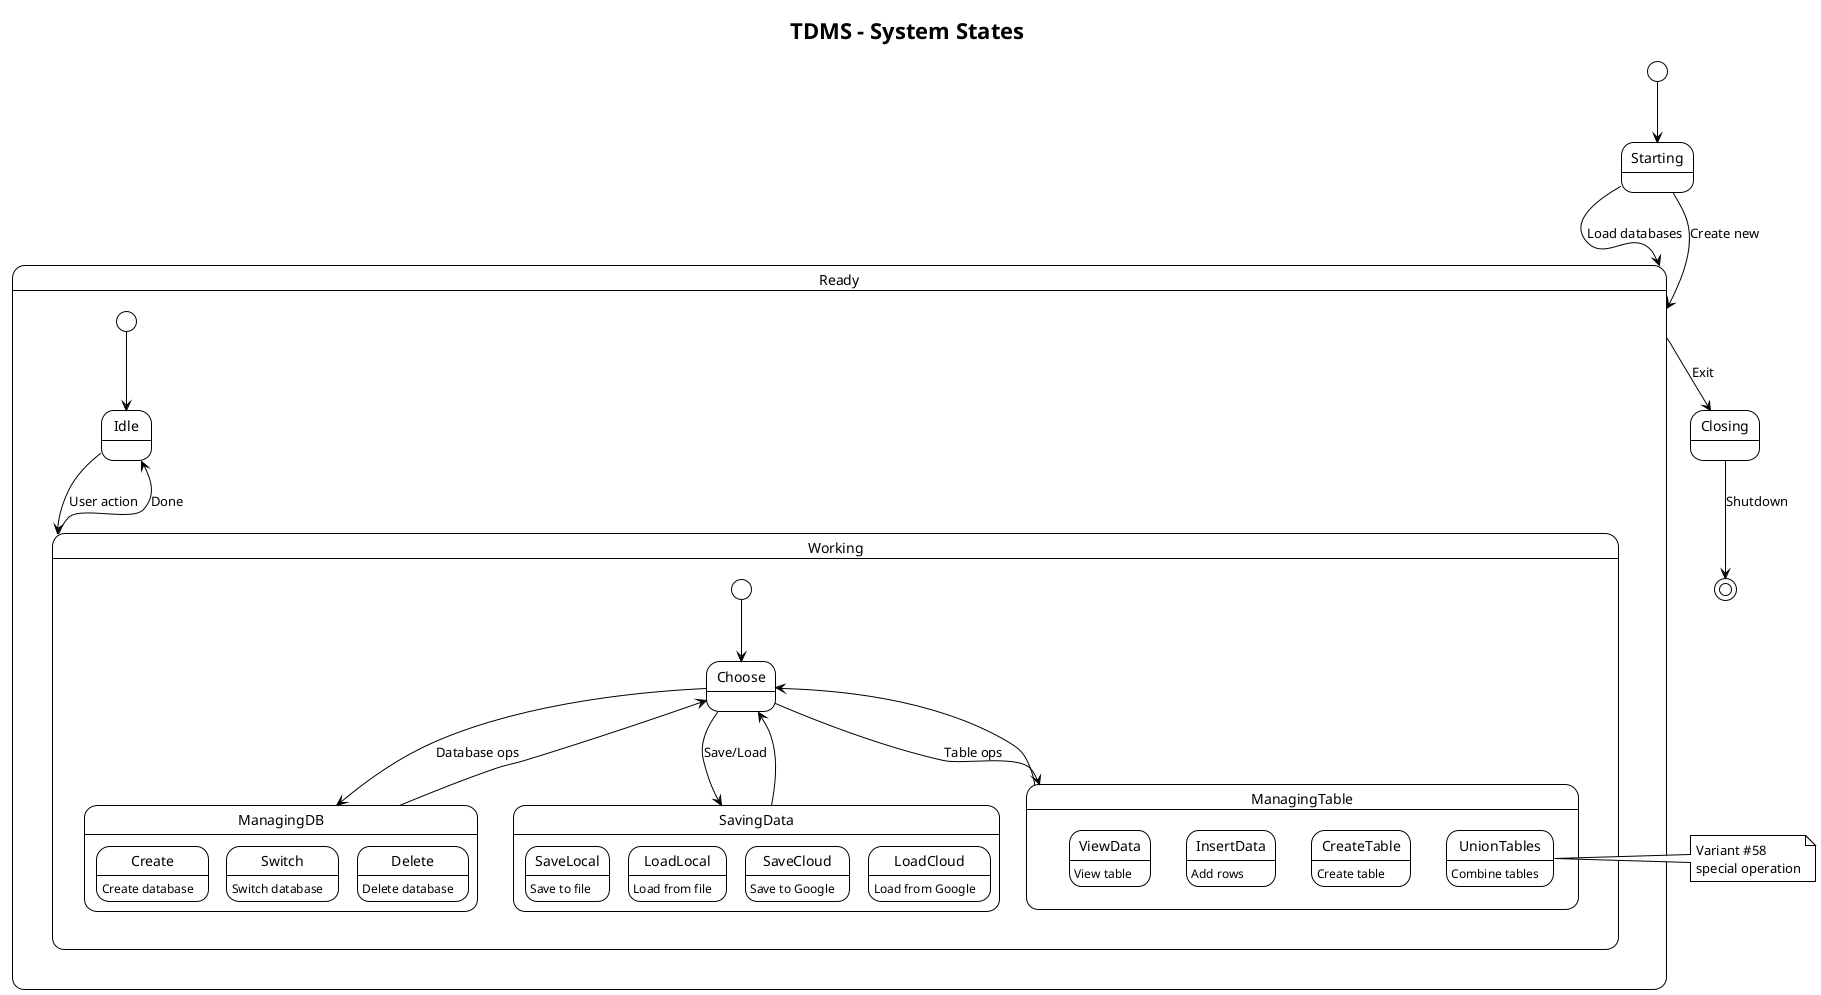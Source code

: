 @startuml state
!theme plain
title TDMS - System States

[*] --> Starting

Starting --> Ready : Load databases
Starting --> Ready : Create new

state Ready {
  [*] --> Idle
  
  Idle --> Working : User action
  
  state Working {
    [*] --> Choose
    Choose --> ManagingDB : Database ops
    Choose --> ManagingTable : Table ops
    Choose --> SavingData : Save/Load
    
    ManagingDB --> Choose
    ManagingTable --> Choose
    SavingData --> Choose
  }
  
  Working --> Idle : Done
}

state ManagingDB {
  Create : Create database
  Switch : Switch database
  Delete : Delete database
}

state ManagingTable {
  CreateTable : Create table
  InsertData : Add rows
  ViewData : View table
  UnionTables : Combine tables
}

state SavingData {
  SaveLocal : Save to file
  LoadLocal : Load from file
  SaveCloud : Save to Google
  LoadCloud : Load from Google
}

Ready --> Closing : Exit

Closing --> [*] : Shutdown

note right of UnionTables
  Variant #58
  special operation
end note

@enduml